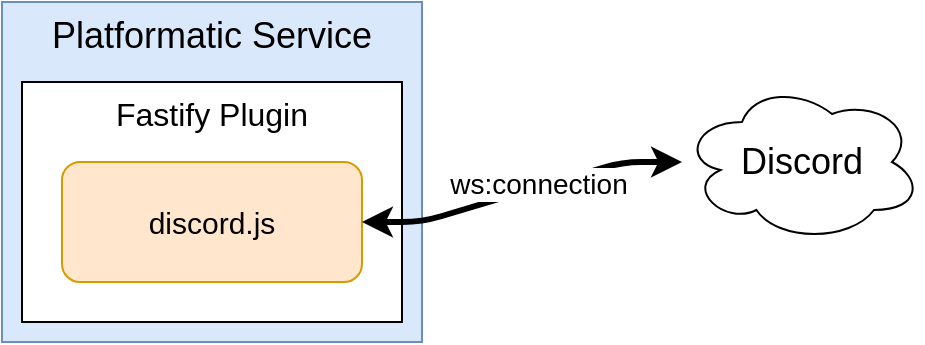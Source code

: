 <mxfile>
    <diagram id="M1FbSGCLvGXNXDGKe243" name="Page-1">
        <mxGraphModel dx="1228" dy="760" grid="1" gridSize="10" guides="1" tooltips="1" connect="1" arrows="1" fold="1" page="1" pageScale="1" pageWidth="827" pageHeight="1169" math="0" shadow="0">
            <root>
                <mxCell id="0"/>
                <mxCell id="1" parent="0"/>
                <mxCell id="4" value="Discord" style="ellipse;shape=cloud;whiteSpace=wrap;html=1;fontSize=18;" vertex="1" parent="1">
                    <mxGeometry x="380" y="440" width="120" height="80" as="geometry"/>
                </mxCell>
                <mxCell id="6" value="Platformatic Service" style="rounded=0;whiteSpace=wrap;html=1;verticalAlign=top;fontSize=18;fillColor=#dae8fc;strokeColor=#6c8ebf;" vertex="1" parent="1">
                    <mxGeometry x="40" y="400" width="210" height="170" as="geometry"/>
                </mxCell>
                <mxCell id="9" value="Fastify Plugin" style="rounded=0;whiteSpace=wrap;html=1;verticalAlign=top;fontSize=16;" vertex="1" parent="1">
                    <mxGeometry x="50" y="440" width="190" height="120" as="geometry"/>
                </mxCell>
                <mxCell id="10" value="discord.js" style="rounded=1;whiteSpace=wrap;html=1;fontSize=15;fillColor=#ffe6cc;strokeColor=#d79b00;" vertex="1" parent="1">
                    <mxGeometry x="70" y="480" width="150" height="60" as="geometry"/>
                </mxCell>
                <mxCell id="7" style="edgeStyle=entityRelationEdgeStyle;html=1;strokeWidth=3;fontSize=18;startArrow=classic;startFill=1;" edge="1" parent="1" source="10" target="4">
                    <mxGeometry relative="1" as="geometry"/>
                </mxCell>
                <mxCell id="8" value="ws:connection" style="edgeLabel;html=1;align=center;verticalAlign=middle;resizable=0;points=[];fontSize=14;" vertex="1" connectable="0" parent="7">
                    <mxGeometry x="0.101" y="2" relative="1" as="geometry">
                        <mxPoint as="offset"/>
                    </mxGeometry>
                </mxCell>
            </root>
        </mxGraphModel>
    </diagram>
</mxfile>